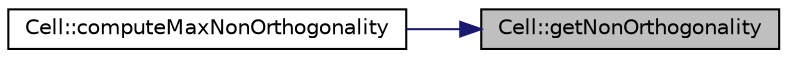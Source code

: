 digraph "Cell::getNonOrthogonality"
{
 // LATEX_PDF_SIZE
  edge [fontname="Helvetica",fontsize="10",labelfontname="Helvetica",labelfontsize="10"];
  node [fontname="Helvetica",fontsize="10",shape=record];
  rankdir="RL";
  Node1 [label="Cell::getNonOrthogonality",height=0.2,width=0.4,color="black", fillcolor="grey75", style="filled", fontcolor="black",tooltip=" "];
  Node1 -> Node2 [dir="back",color="midnightblue",fontsize="10",style="solid",fontname="Helvetica"];
  Node2 [label="Cell::computeMaxNonOrthogonality",height=0.2,width=0.4,color="black", fillcolor="white", style="filled",URL="$classCell.html#aa95e0182aef3a81bba1943a5549b3c79",tooltip=" "];
}
